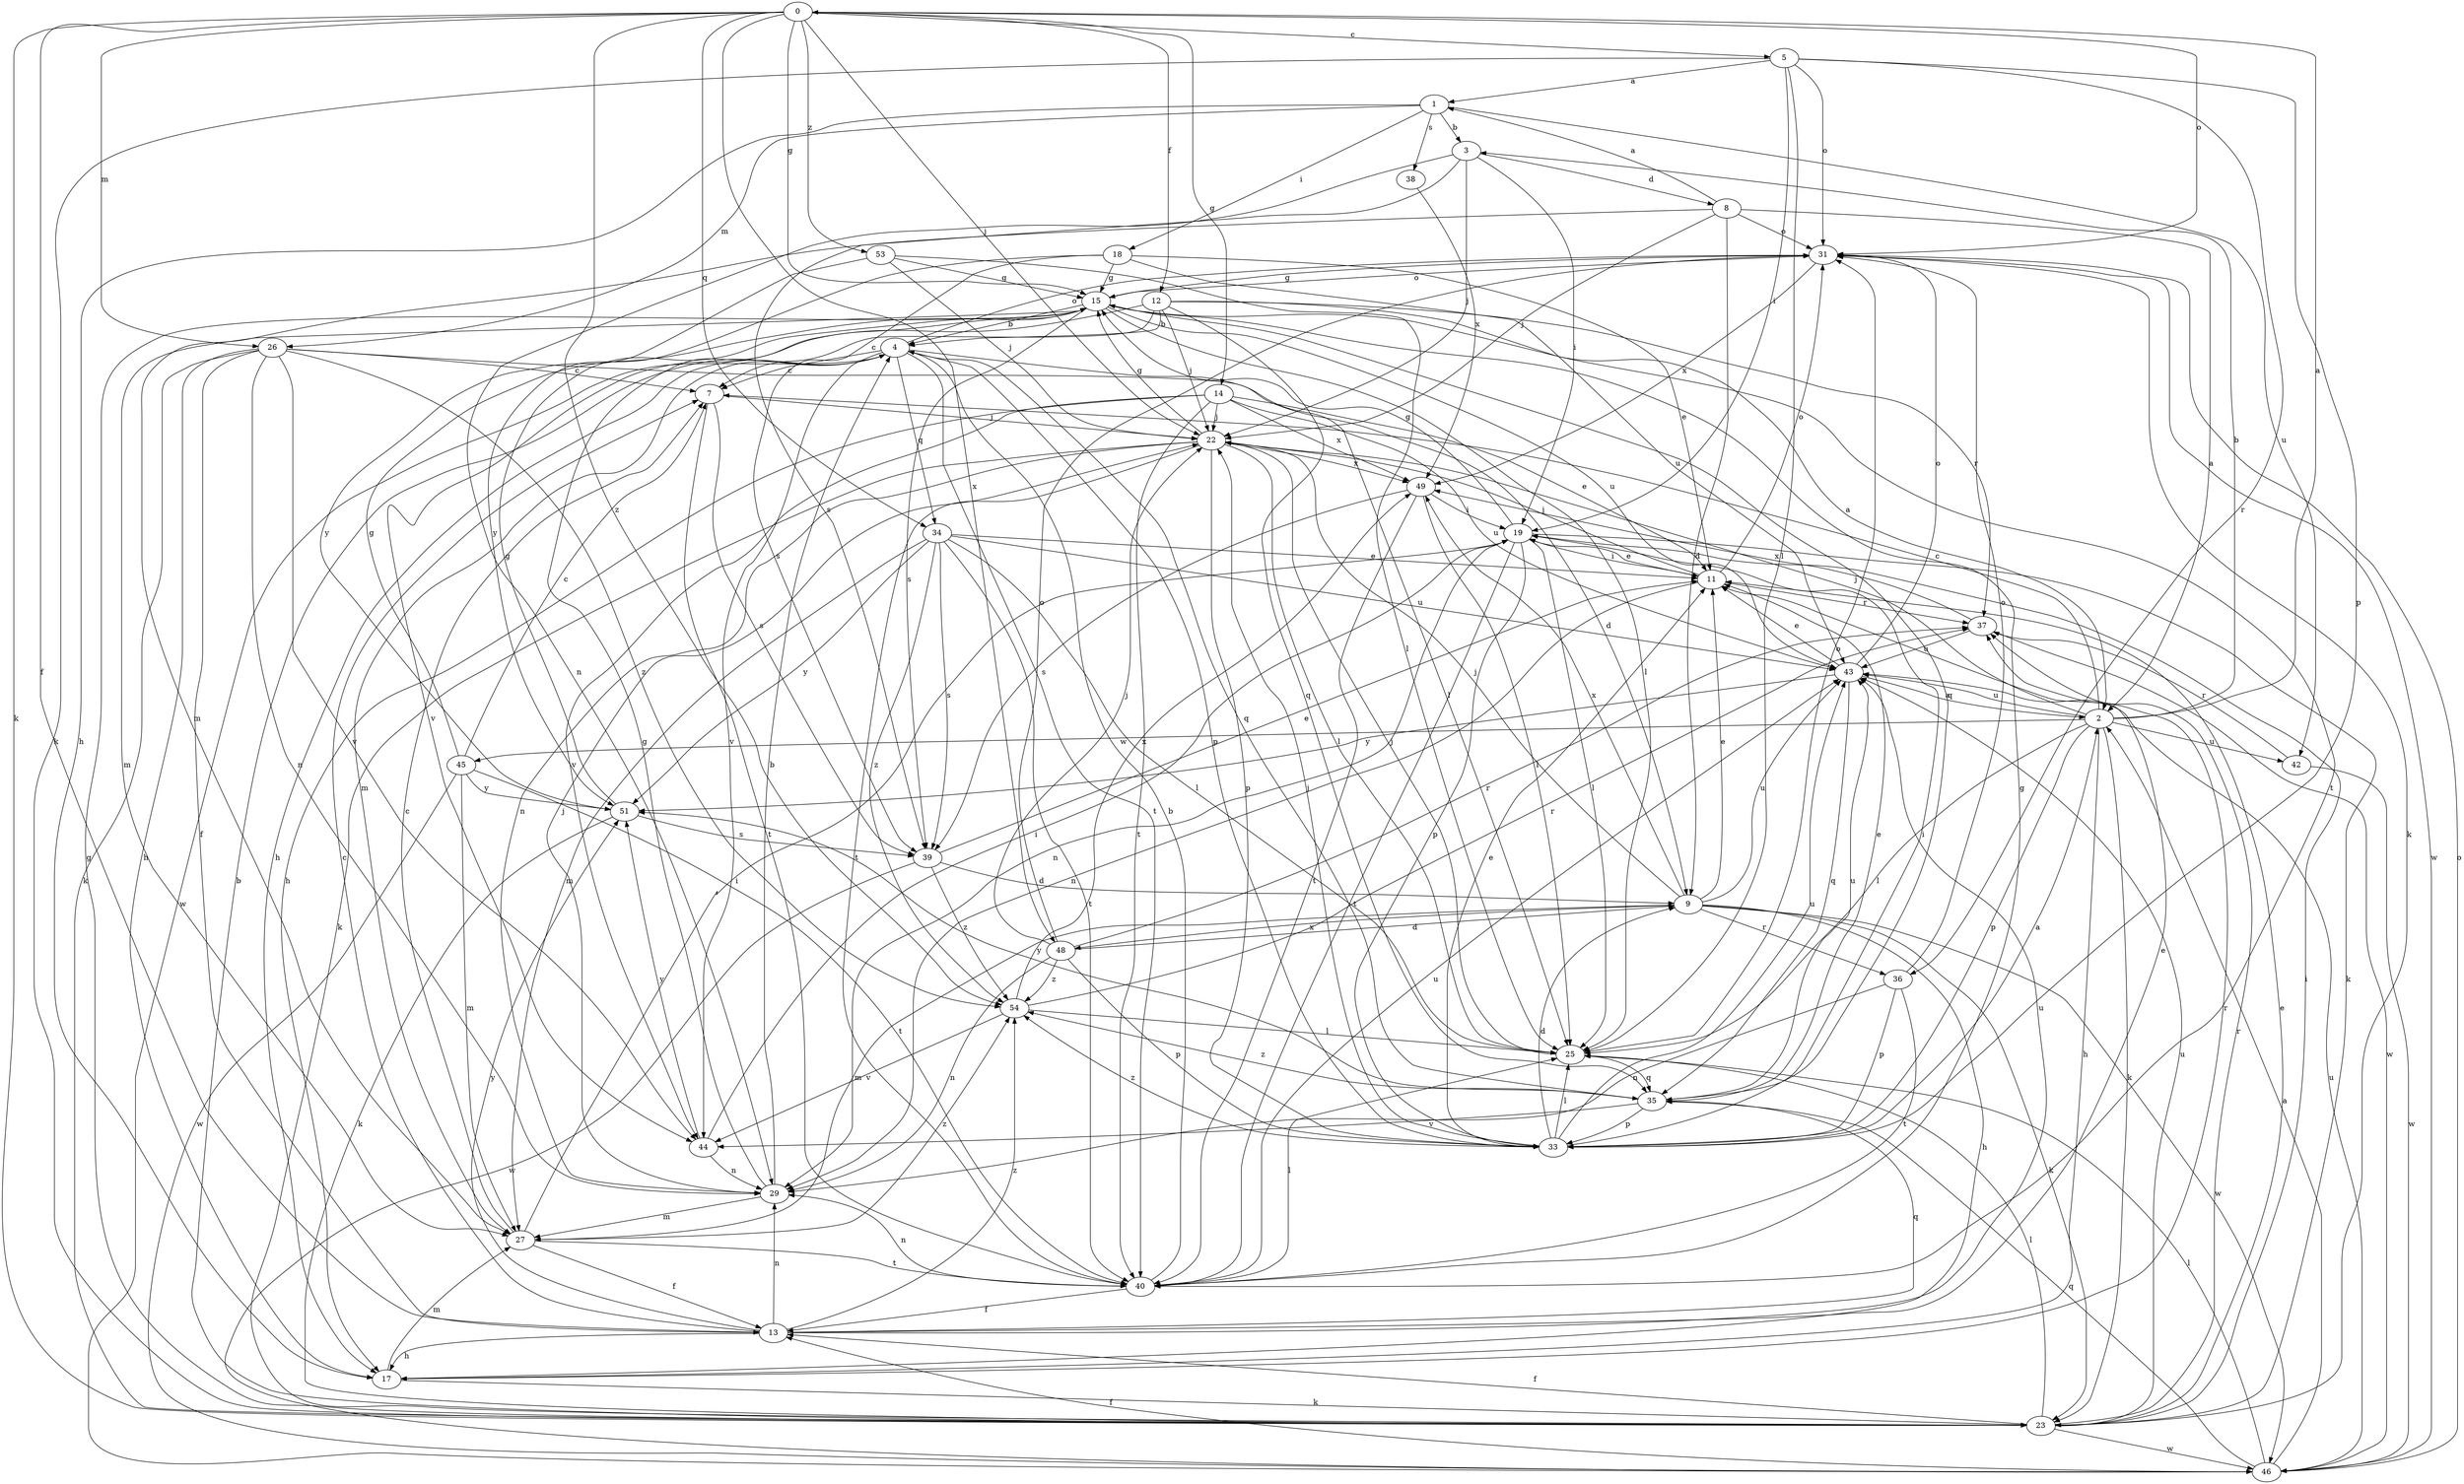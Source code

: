 strict digraph  {
0;
1;
2;
3;
4;
5;
7;
8;
9;
11;
12;
13;
14;
15;
17;
18;
19;
22;
23;
25;
26;
27;
29;
31;
33;
34;
35;
36;
37;
38;
39;
40;
42;
43;
44;
45;
46;
48;
49;
51;
53;
54;
0 -> 5  [label=c];
0 -> 12  [label=f];
0 -> 13  [label=f];
0 -> 14  [label=g];
0 -> 15  [label=g];
0 -> 22  [label=j];
0 -> 23  [label=k];
0 -> 26  [label=m];
0 -> 31  [label=o];
0 -> 34  [label=q];
0 -> 48  [label=x];
0 -> 53  [label=z];
0 -> 54  [label=z];
1 -> 3  [label=b];
1 -> 17  [label=h];
1 -> 18  [label=i];
1 -> 26  [label=m];
1 -> 38  [label=s];
1 -> 42  [label=u];
2 -> 0  [label=a];
2 -> 3  [label=b];
2 -> 7  [label=c];
2 -> 17  [label=h];
2 -> 22  [label=j];
2 -> 23  [label=k];
2 -> 25  [label=l];
2 -> 33  [label=p];
2 -> 42  [label=u];
2 -> 43  [label=u];
2 -> 45  [label=w];
3 -> 8  [label=d];
3 -> 19  [label=i];
3 -> 22  [label=j];
3 -> 29  [label=n];
3 -> 39  [label=s];
4 -> 7  [label=c];
4 -> 17  [label=h];
4 -> 25  [label=l];
4 -> 27  [label=m];
4 -> 31  [label=o];
4 -> 33  [label=p];
4 -> 34  [label=q];
4 -> 35  [label=q];
4 -> 40  [label=t];
4 -> 44  [label=v];
4 -> 46  [label=w];
5 -> 1  [label=a];
5 -> 19  [label=i];
5 -> 23  [label=k];
5 -> 25  [label=l];
5 -> 31  [label=o];
5 -> 33  [label=p];
5 -> 36  [label=r];
7 -> 22  [label=j];
7 -> 39  [label=s];
7 -> 40  [label=t];
8 -> 1  [label=a];
8 -> 2  [label=a];
8 -> 9  [label=d];
8 -> 22  [label=j];
8 -> 27  [label=m];
8 -> 31  [label=o];
9 -> 11  [label=e];
9 -> 17  [label=h];
9 -> 22  [label=j];
9 -> 23  [label=k];
9 -> 27  [label=m];
9 -> 36  [label=r];
9 -> 43  [label=u];
9 -> 46  [label=w];
9 -> 48  [label=x];
9 -> 49  [label=x];
11 -> 19  [label=i];
11 -> 22  [label=j];
11 -> 29  [label=n];
11 -> 31  [label=o];
11 -> 37  [label=r];
12 -> 2  [label=a];
12 -> 4  [label=b];
12 -> 7  [label=c];
12 -> 22  [label=j];
12 -> 35  [label=q];
12 -> 37  [label=r];
12 -> 44  [label=v];
13 -> 7  [label=c];
13 -> 11  [label=e];
13 -> 17  [label=h];
13 -> 29  [label=n];
13 -> 35  [label=q];
13 -> 43  [label=u];
13 -> 51  [label=y];
13 -> 54  [label=z];
14 -> 11  [label=e];
14 -> 17  [label=h];
14 -> 22  [label=j];
14 -> 40  [label=t];
14 -> 43  [label=u];
14 -> 44  [label=v];
14 -> 49  [label=x];
15 -> 4  [label=b];
15 -> 25  [label=l];
15 -> 27  [label=m];
15 -> 31  [label=o];
15 -> 35  [label=q];
15 -> 39  [label=s];
15 -> 40  [label=t];
15 -> 43  [label=u];
17 -> 23  [label=k];
17 -> 27  [label=m];
17 -> 37  [label=r];
18 -> 11  [label=e];
18 -> 15  [label=g];
18 -> 39  [label=s];
18 -> 43  [label=u];
18 -> 51  [label=y];
19 -> 11  [label=e];
19 -> 15  [label=g];
19 -> 23  [label=k];
19 -> 25  [label=l];
19 -> 29  [label=n];
19 -> 33  [label=p];
19 -> 40  [label=t];
22 -> 15  [label=g];
22 -> 23  [label=k];
22 -> 25  [label=l];
22 -> 29  [label=n];
22 -> 33  [label=p];
22 -> 40  [label=t];
22 -> 49  [label=x];
23 -> 4  [label=b];
23 -> 11  [label=e];
23 -> 13  [label=f];
23 -> 15  [label=g];
23 -> 19  [label=i];
23 -> 25  [label=l];
23 -> 37  [label=r];
23 -> 43  [label=u];
23 -> 46  [label=w];
25 -> 22  [label=j];
25 -> 31  [label=o];
25 -> 35  [label=q];
26 -> 7  [label=c];
26 -> 9  [label=d];
26 -> 13  [label=f];
26 -> 17  [label=h];
26 -> 23  [label=k];
26 -> 29  [label=n];
26 -> 44  [label=v];
26 -> 54  [label=z];
27 -> 7  [label=c];
27 -> 13  [label=f];
27 -> 19  [label=i];
27 -> 40  [label=t];
27 -> 54  [label=z];
29 -> 4  [label=b];
29 -> 15  [label=g];
29 -> 22  [label=j];
29 -> 27  [label=m];
31 -> 15  [label=g];
31 -> 23  [label=k];
31 -> 46  [label=w];
31 -> 49  [label=x];
33 -> 2  [label=a];
33 -> 9  [label=d];
33 -> 11  [label=e];
33 -> 19  [label=i];
33 -> 22  [label=j];
33 -> 25  [label=l];
33 -> 43  [label=u];
33 -> 54  [label=z];
34 -> 11  [label=e];
34 -> 25  [label=l];
34 -> 27  [label=m];
34 -> 39  [label=s];
34 -> 40  [label=t];
34 -> 43  [label=u];
34 -> 51  [label=y];
34 -> 54  [label=z];
35 -> 11  [label=e];
35 -> 33  [label=p];
35 -> 43  [label=u];
35 -> 44  [label=v];
35 -> 51  [label=y];
35 -> 54  [label=z];
36 -> 29  [label=n];
36 -> 31  [label=o];
36 -> 33  [label=p];
36 -> 40  [label=t];
37 -> 43  [label=u];
37 -> 46  [label=w];
37 -> 49  [label=x];
38 -> 49  [label=x];
39 -> 9  [label=d];
39 -> 11  [label=e];
39 -> 46  [label=w];
39 -> 54  [label=z];
40 -> 4  [label=b];
40 -> 13  [label=f];
40 -> 15  [label=g];
40 -> 25  [label=l];
40 -> 29  [label=n];
40 -> 43  [label=u];
42 -> 37  [label=r];
42 -> 46  [label=w];
43 -> 2  [label=a];
43 -> 11  [label=e];
43 -> 31  [label=o];
43 -> 35  [label=q];
43 -> 51  [label=y];
44 -> 19  [label=i];
44 -> 29  [label=n];
44 -> 51  [label=y];
45 -> 7  [label=c];
45 -> 15  [label=g];
45 -> 27  [label=m];
45 -> 40  [label=t];
45 -> 46  [label=w];
45 -> 51  [label=y];
46 -> 2  [label=a];
46 -> 13  [label=f];
46 -> 25  [label=l];
46 -> 31  [label=o];
46 -> 35  [label=q];
46 -> 43  [label=u];
48 -> 9  [label=d];
48 -> 22  [label=j];
48 -> 29  [label=n];
48 -> 31  [label=o];
48 -> 33  [label=p];
48 -> 37  [label=r];
48 -> 54  [label=z];
49 -> 19  [label=i];
49 -> 25  [label=l];
49 -> 39  [label=s];
49 -> 40  [label=t];
51 -> 15  [label=g];
51 -> 23  [label=k];
51 -> 39  [label=s];
53 -> 15  [label=g];
53 -> 22  [label=j];
53 -> 25  [label=l];
53 -> 51  [label=y];
54 -> 25  [label=l];
54 -> 37  [label=r];
54 -> 44  [label=v];
54 -> 49  [label=x];
}
